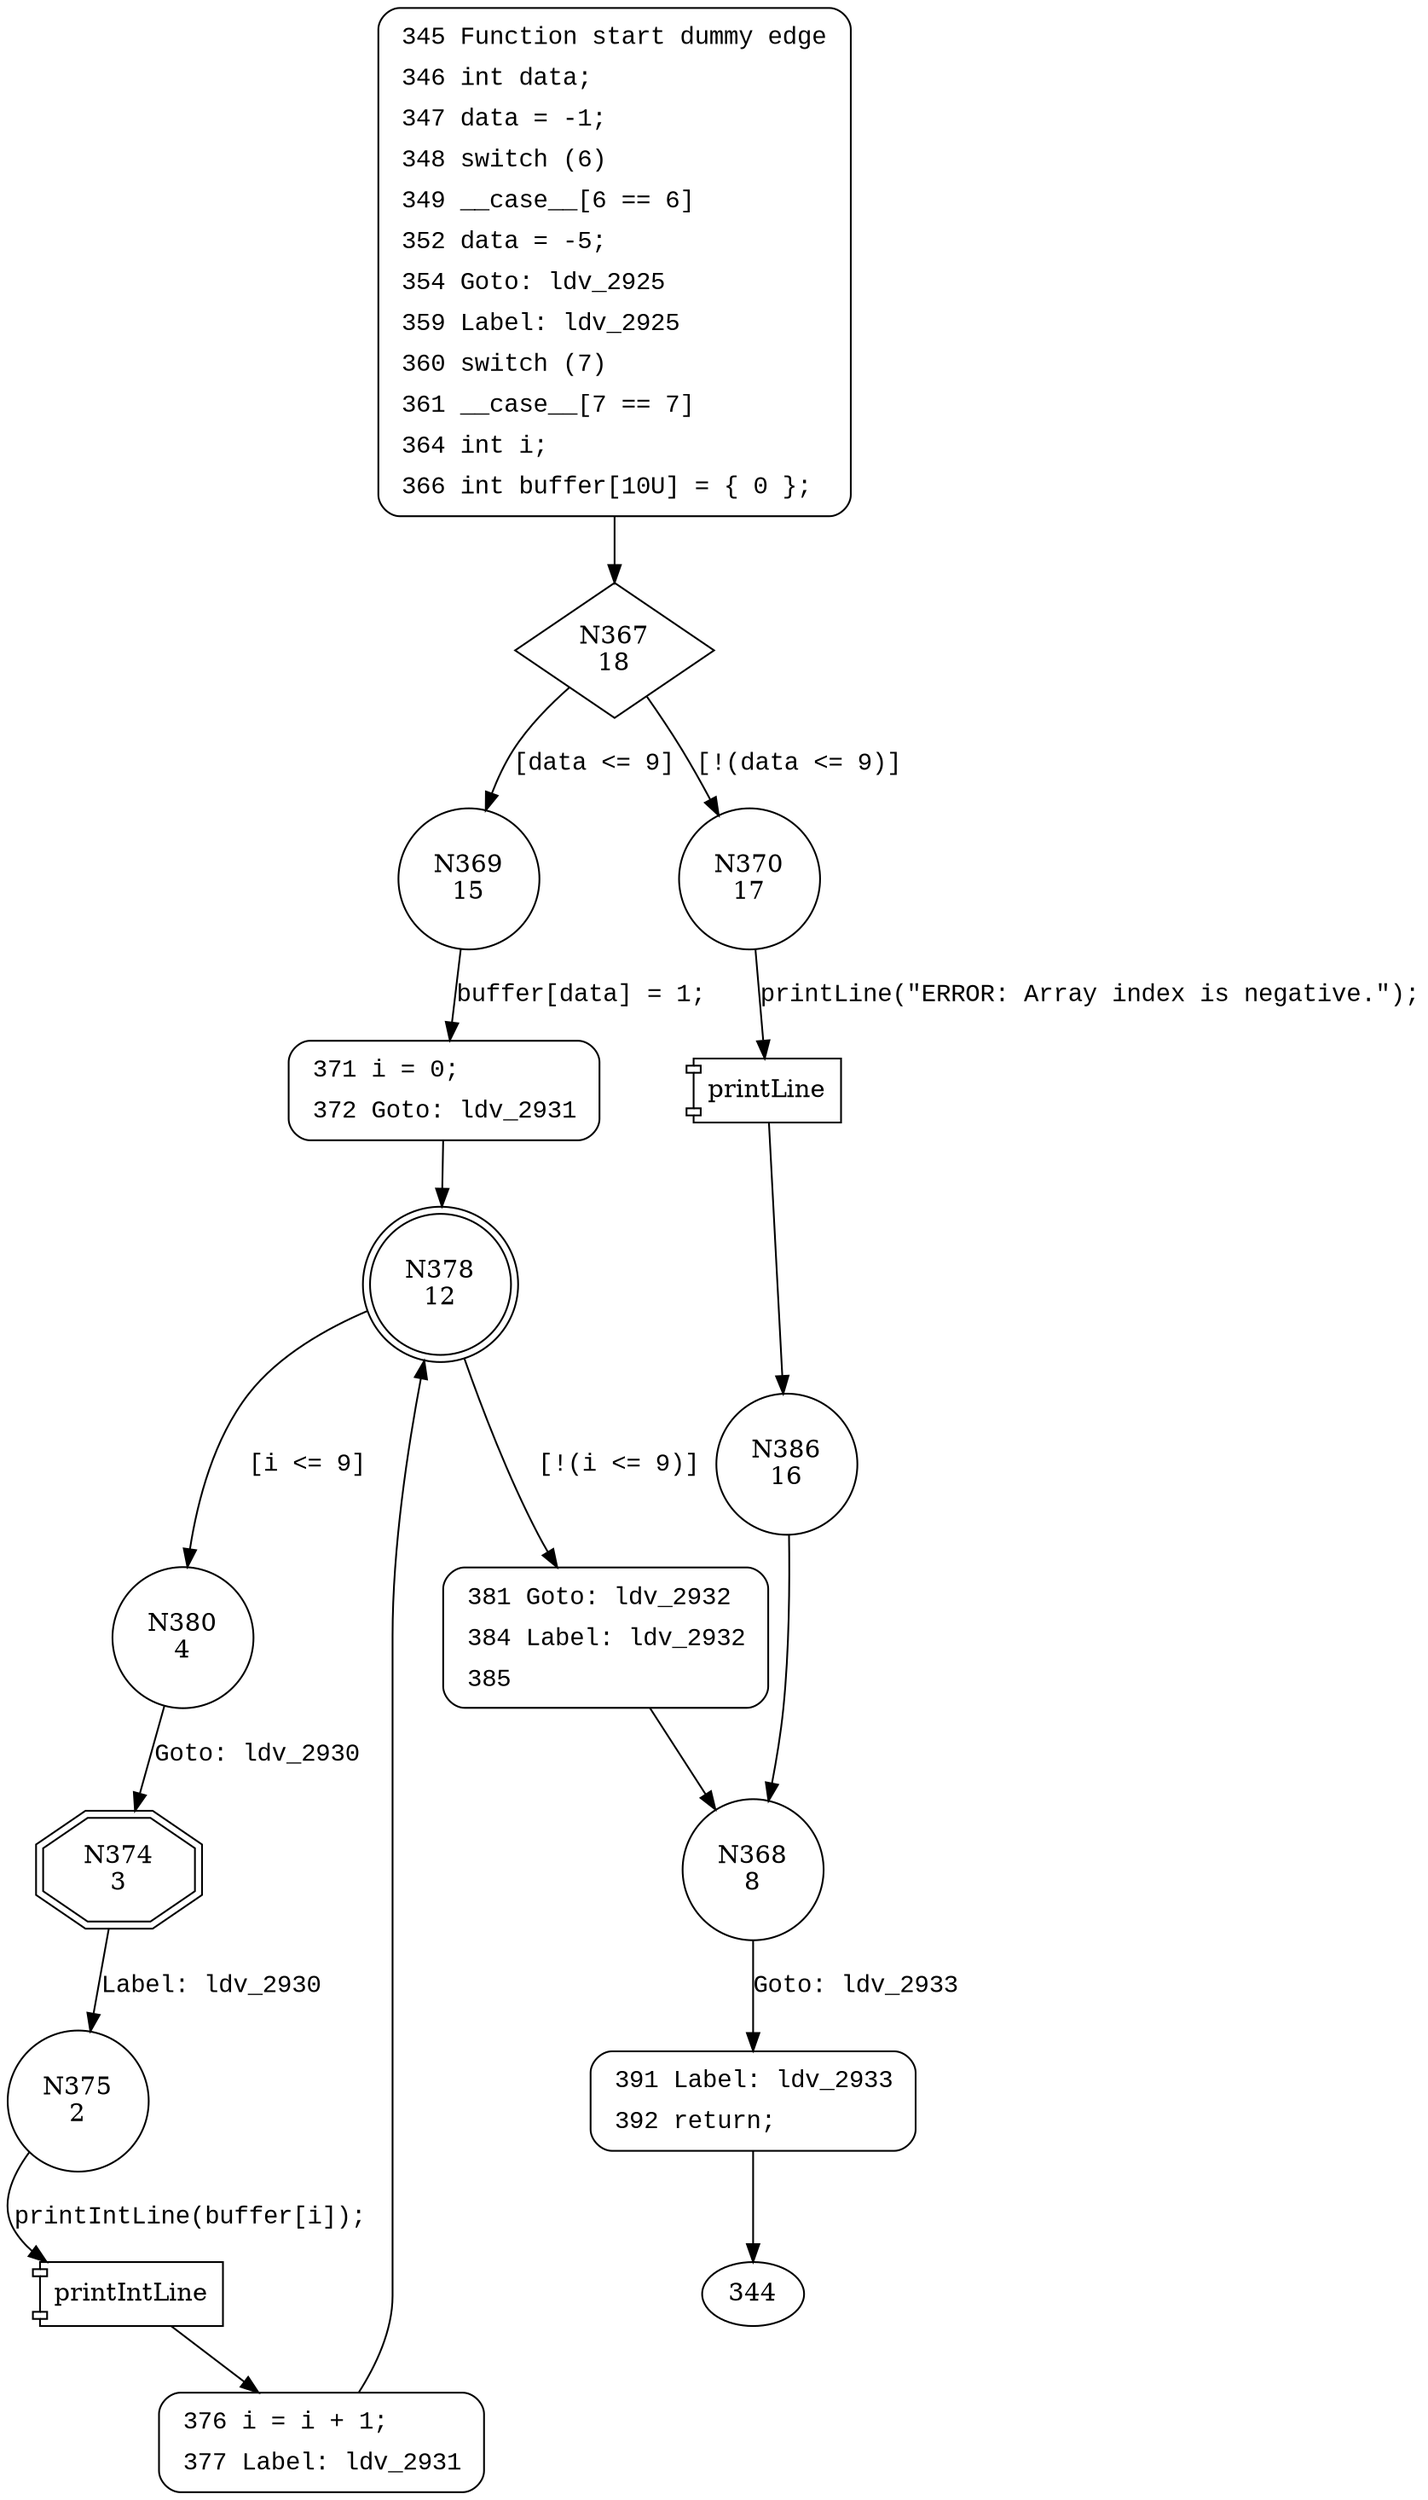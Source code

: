 digraph CWE124_Buffer_Underwrite__CWE839_negative_15_bad {
367 [shape="diamond" label="N367\n18"]
369 [shape="circle" label="N369\n15"]
370 [shape="circle" label="N370\n17"]
386 [shape="circle" label="N386\n16"]
368 [shape="circle" label="N368\n8"]
391 [shape="circle" label="N391\n7"]
371 [shape="circle" label="N371\n14"]
378 [shape="doublecircle" label="N378\n12"]
380 [shape="circle" label="N380\n4"]
381 [shape="circle" label="N381\n11"]
374 [shape="doubleoctagon" label="N374\n3"]
375 [shape="circle" label="N375\n2"]
376 [shape="circle" label="N376\n1"]
345 [style="filled,bold" penwidth="1" fillcolor="white" fontname="Courier New" shape="Mrecord" label=<<table border="0" cellborder="0" cellpadding="3" bgcolor="white"><tr><td align="right">345</td><td align="left">Function start dummy edge</td></tr><tr><td align="right">346</td><td align="left">int data;</td></tr><tr><td align="right">347</td><td align="left">data = -1;</td></tr><tr><td align="right">348</td><td align="left">switch (6)</td></tr><tr><td align="right">349</td><td align="left">__case__[6 == 6]</td></tr><tr><td align="right">352</td><td align="left">data = -5;</td></tr><tr><td align="right">354</td><td align="left">Goto: ldv_2925</td></tr><tr><td align="right">359</td><td align="left">Label: ldv_2925</td></tr><tr><td align="right">360</td><td align="left">switch (7)</td></tr><tr><td align="right">361</td><td align="left">__case__[7 == 7]</td></tr><tr><td align="right">364</td><td align="left">int i;</td></tr><tr><td align="right">366</td><td align="left">int buffer[10U] = &#123; 0 &#125;;</td></tr></table>>]
345 -> 367[label=""]
391 [style="filled,bold" penwidth="1" fillcolor="white" fontname="Courier New" shape="Mrecord" label=<<table border="0" cellborder="0" cellpadding="3" bgcolor="white"><tr><td align="right">391</td><td align="left">Label: ldv_2933</td></tr><tr><td align="right">392</td><td align="left">return;</td></tr></table>>]
391 -> 344[label=""]
371 [style="filled,bold" penwidth="1" fillcolor="white" fontname="Courier New" shape="Mrecord" label=<<table border="0" cellborder="0" cellpadding="3" bgcolor="white"><tr><td align="right">371</td><td align="left">i = 0;</td></tr><tr><td align="right">372</td><td align="left">Goto: ldv_2931</td></tr></table>>]
371 -> 378[label=""]
381 [style="filled,bold" penwidth="1" fillcolor="white" fontname="Courier New" shape="Mrecord" label=<<table border="0" cellborder="0" cellpadding="3" bgcolor="white"><tr><td align="right">381</td><td align="left">Goto: ldv_2932</td></tr><tr><td align="right">384</td><td align="left">Label: ldv_2932</td></tr><tr><td align="right">385</td><td align="left"></td></tr></table>>]
381 -> 368[label=""]
376 [style="filled,bold" penwidth="1" fillcolor="white" fontname="Courier New" shape="Mrecord" label=<<table border="0" cellborder="0" cellpadding="3" bgcolor="white"><tr><td align="right">376</td><td align="left">i = i + 1;</td></tr><tr><td align="right">377</td><td align="left">Label: ldv_2931</td></tr></table>>]
376 -> 378[label=""]
367 -> 369 [label="[data <= 9]" fontname="Courier New"]
367 -> 370 [label="[!(data <= 9)]" fontname="Courier New"]
100019 [shape="component" label="printLine"]
370 -> 100019 [label="printLine(\"ERROR: Array index is negative.\");" fontname="Courier New"]
100019 -> 386 [label="" fontname="Courier New"]
368 -> 391 [label="Goto: ldv_2933" fontname="Courier New"]
369 -> 371 [label="buffer[data] = 1;" fontname="Courier New"]
378 -> 380 [label="[i <= 9]" fontname="Courier New"]
378 -> 381 [label="[!(i <= 9)]" fontname="Courier New"]
380 -> 374 [label="Goto: ldv_2930" fontname="Courier New"]
374 -> 375 [label="Label: ldv_2930" fontname="Courier New"]
100020 [shape="component" label="printIntLine"]
375 -> 100020 [label="printIntLine(buffer[i]);" fontname="Courier New"]
100020 -> 376 [label="" fontname="Courier New"]
386 -> 368 [label="" fontname="Courier New"]
}